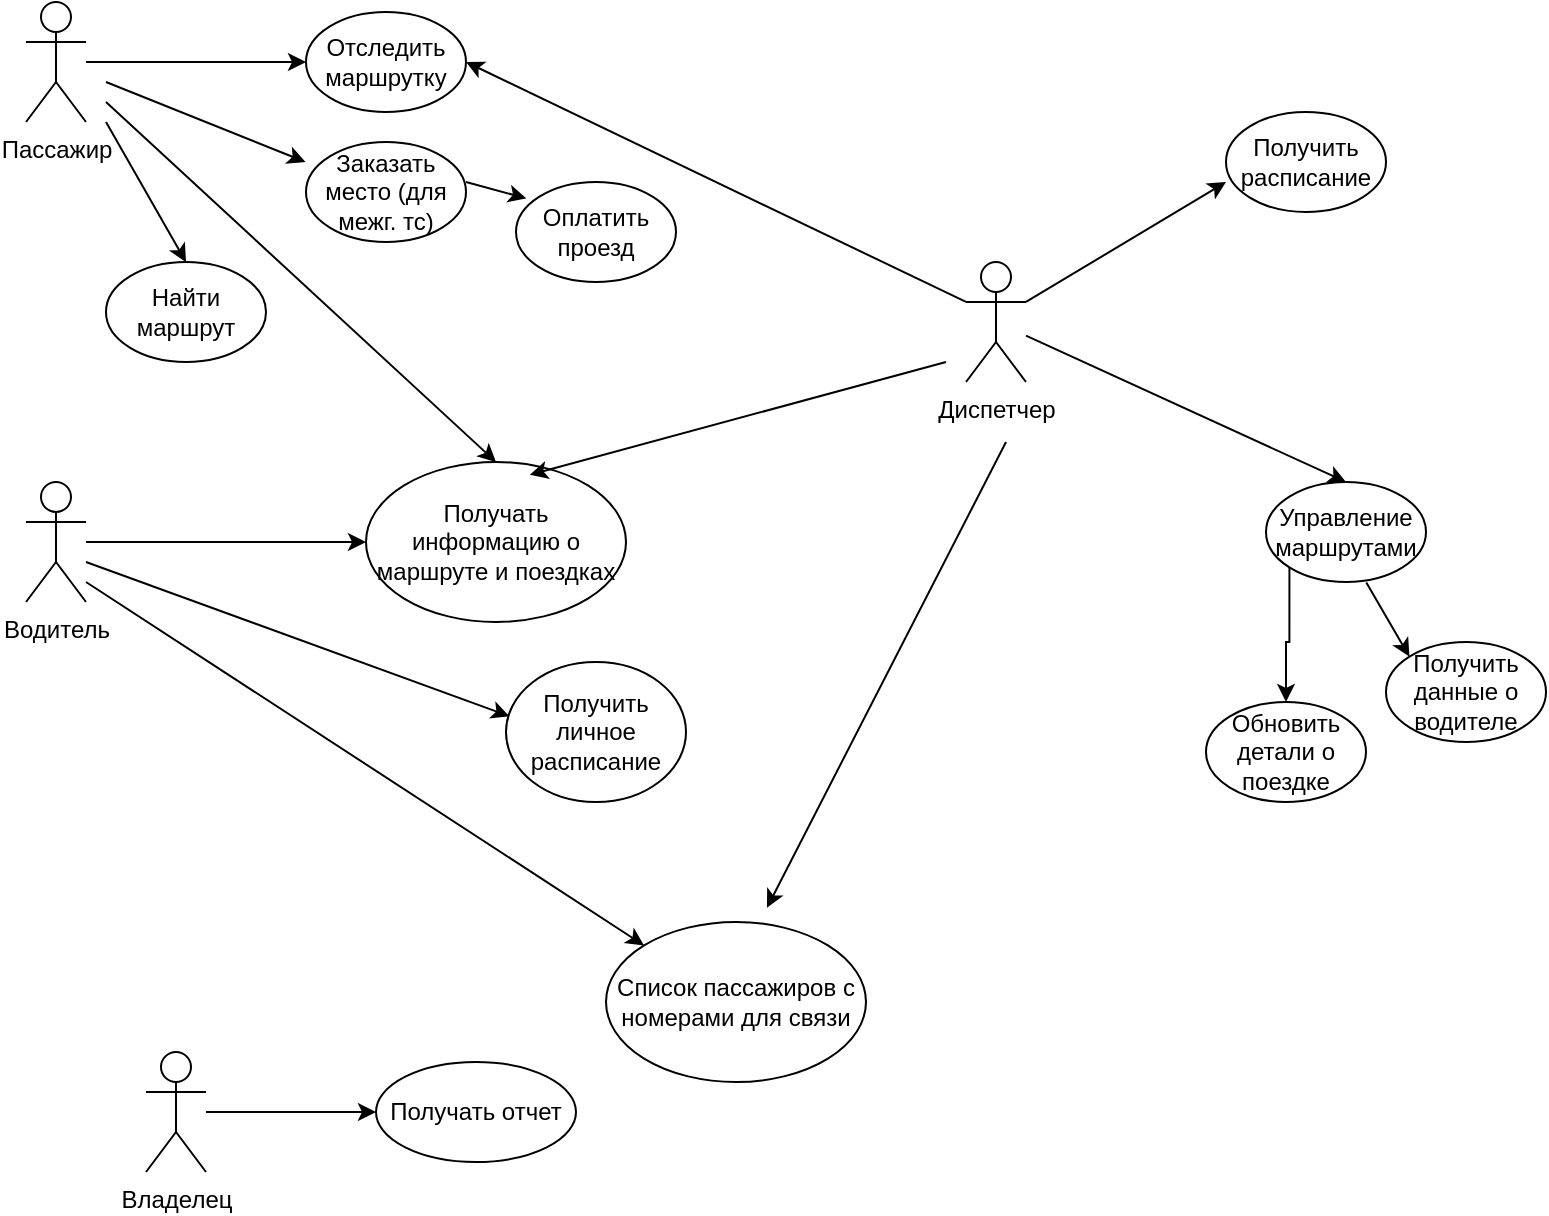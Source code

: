 <mxfile version="26.0.3">
  <diagram name="Страница — 1" id="-M0b2LAnIcLKDNaMOBhy">
    <mxGraphModel dx="1518" dy="666" grid="1" gridSize="10" guides="1" tooltips="1" connect="1" arrows="1" fold="1" page="1" pageScale="1" pageWidth="827" pageHeight="1169" math="0" shadow="0">
      <root>
        <mxCell id="0" />
        <mxCell id="1" parent="0" />
        <mxCell id="iEGR4E654-4deKAS1NUU-21" value="" style="edgeStyle=orthogonalEdgeStyle;rounded=0;orthogonalLoop=1;jettySize=auto;html=1;" edge="1" parent="1" source="iEGR4E654-4deKAS1NUU-1" target="iEGR4E654-4deKAS1NUU-17">
          <mxGeometry relative="1" as="geometry" />
        </mxCell>
        <mxCell id="iEGR4E654-4deKAS1NUU-1" value="Водитель" style="shape=umlActor;verticalLabelPosition=bottom;verticalAlign=top;html=1;outlineConnect=0;" vertex="1" parent="1">
          <mxGeometry x="60" y="270" width="30" height="60" as="geometry" />
        </mxCell>
        <mxCell id="iEGR4E654-4deKAS1NUU-9" value="" style="edgeStyle=orthogonalEdgeStyle;rounded=0;orthogonalLoop=1;jettySize=auto;html=1;" edge="1" parent="1" source="iEGR4E654-4deKAS1NUU-2" target="iEGR4E654-4deKAS1NUU-7">
          <mxGeometry relative="1" as="geometry" />
        </mxCell>
        <mxCell id="iEGR4E654-4deKAS1NUU-2" value="Пассажир" style="shape=umlActor;verticalLabelPosition=bottom;verticalAlign=top;html=1;outlineConnect=0;" vertex="1" parent="1">
          <mxGeometry x="60" y="30" width="30" height="60" as="geometry" />
        </mxCell>
        <mxCell id="iEGR4E654-4deKAS1NUU-3" value="Диспетчер" style="shape=umlActor;verticalLabelPosition=bottom;verticalAlign=top;html=1;outlineConnect=0;" vertex="1" parent="1">
          <mxGeometry x="530" y="160" width="30" height="60" as="geometry" />
        </mxCell>
        <mxCell id="iEGR4E654-4deKAS1NUU-32" value="" style="edgeStyle=orthogonalEdgeStyle;rounded=0;orthogonalLoop=1;jettySize=auto;html=1;" edge="1" parent="1" source="iEGR4E654-4deKAS1NUU-4" target="iEGR4E654-4deKAS1NUU-31">
          <mxGeometry relative="1" as="geometry" />
        </mxCell>
        <mxCell id="iEGR4E654-4deKAS1NUU-4" value="Владелец" style="shape=umlActor;verticalLabelPosition=bottom;verticalAlign=top;html=1;outlineConnect=0;" vertex="1" parent="1">
          <mxGeometry x="120" y="555" width="30" height="60" as="geometry" />
        </mxCell>
        <mxCell id="iEGR4E654-4deKAS1NUU-7" value="Отследить маршрутку" style="ellipse;whiteSpace=wrap;html=1;" vertex="1" parent="1">
          <mxGeometry x="200" y="35" width="80" height="50" as="geometry" />
        </mxCell>
        <mxCell id="iEGR4E654-4deKAS1NUU-14" value="Заказать место (для межг. тс)" style="ellipse;whiteSpace=wrap;html=1;" vertex="1" parent="1">
          <mxGeometry x="200" y="100" width="80" height="50" as="geometry" />
        </mxCell>
        <mxCell id="iEGR4E654-4deKAS1NUU-15" value="" style="endArrow=classic;html=1;rounded=0;entryX=-0.003;entryY=0.2;entryDx=0;entryDy=0;entryPerimeter=0;" edge="1" parent="1" target="iEGR4E654-4deKAS1NUU-14">
          <mxGeometry width="50" height="50" relative="1" as="geometry">
            <mxPoint x="100" y="70" as="sourcePoint" />
            <mxPoint x="170" y="70" as="targetPoint" />
          </mxGeometry>
        </mxCell>
        <mxCell id="iEGR4E654-4deKAS1NUU-17" value="Получать информацию о маршруте и поездках" style="ellipse;whiteSpace=wrap;html=1;" vertex="1" parent="1">
          <mxGeometry x="230" y="260" width="130" height="80" as="geometry" />
        </mxCell>
        <mxCell id="iEGR4E654-4deKAS1NUU-19" value="" style="endArrow=classic;html=1;rounded=0;entryX=0.5;entryY=0;entryDx=0;entryDy=0;" edge="1" parent="1" target="iEGR4E654-4deKAS1NUU-17">
          <mxGeometry width="50" height="50" relative="1" as="geometry">
            <mxPoint x="100" y="80" as="sourcePoint" />
            <mxPoint x="160" y="140" as="targetPoint" />
          </mxGeometry>
        </mxCell>
        <mxCell id="iEGR4E654-4deKAS1NUU-38" style="edgeStyle=orthogonalEdgeStyle;rounded=0;orthogonalLoop=1;jettySize=auto;html=1;exitX=0;exitY=1;exitDx=0;exitDy=0;entryX=0.5;entryY=0;entryDx=0;entryDy=0;" edge="1" parent="1" source="iEGR4E654-4deKAS1NUU-25" target="iEGR4E654-4deKAS1NUU-37">
          <mxGeometry relative="1" as="geometry" />
        </mxCell>
        <mxCell id="iEGR4E654-4deKAS1NUU-25" value="Управление маршрутами" style="ellipse;whiteSpace=wrap;html=1;" vertex="1" parent="1">
          <mxGeometry x="680" y="270" width="80" height="50" as="geometry" />
        </mxCell>
        <mxCell id="iEGR4E654-4deKAS1NUU-26" value="" style="endArrow=classic;html=1;rounded=0;entryX=0.5;entryY=0;entryDx=0;entryDy=0;" edge="1" parent="1" source="iEGR4E654-4deKAS1NUU-3" target="iEGR4E654-4deKAS1NUU-25">
          <mxGeometry width="50" height="50" relative="1" as="geometry">
            <mxPoint x="510" y="60" as="sourcePoint" />
            <mxPoint x="480" y="120" as="targetPoint" />
          </mxGeometry>
        </mxCell>
        <mxCell id="iEGR4E654-4deKAS1NUU-27" value="" style="endArrow=classic;html=1;rounded=0;entryX=0.63;entryY=0.08;entryDx=0;entryDy=0;entryPerimeter=0;" edge="1" parent="1" target="iEGR4E654-4deKAS1NUU-17">
          <mxGeometry width="50" height="50" relative="1" as="geometry">
            <mxPoint x="520" y="210" as="sourcePoint" />
            <mxPoint x="370" y="200" as="targetPoint" />
          </mxGeometry>
        </mxCell>
        <mxCell id="iEGR4E654-4deKAS1NUU-29" value="&lt;div&gt;Получить данные о водителе&lt;/div&gt;" style="ellipse;whiteSpace=wrap;html=1;" vertex="1" parent="1">
          <mxGeometry x="740" y="350" width="80" height="50" as="geometry" />
        </mxCell>
        <mxCell id="iEGR4E654-4deKAS1NUU-30" value="" style="endArrow=classic;html=1;rounded=0;entryX=0;entryY=0;entryDx=0;entryDy=0;exitX=0.627;exitY=1.004;exitDx=0;exitDy=0;exitPerimeter=0;" edge="1" parent="1" source="iEGR4E654-4deKAS1NUU-25" target="iEGR4E654-4deKAS1NUU-29">
          <mxGeometry width="50" height="50" relative="1" as="geometry">
            <mxPoint x="760" y="290" as="sourcePoint" />
            <mxPoint x="810" y="240" as="targetPoint" />
          </mxGeometry>
        </mxCell>
        <mxCell id="iEGR4E654-4deKAS1NUU-31" value="Получать отчет" style="ellipse;whiteSpace=wrap;html=1;" vertex="1" parent="1">
          <mxGeometry x="235" y="560" width="100" height="50" as="geometry" />
        </mxCell>
        <mxCell id="iEGR4E654-4deKAS1NUU-33" value="&lt;div&gt;Оплатить проезд&lt;/div&gt;" style="ellipse;whiteSpace=wrap;html=1;" vertex="1" parent="1">
          <mxGeometry x="305" y="120" width="80" height="50" as="geometry" />
        </mxCell>
        <mxCell id="iEGR4E654-4deKAS1NUU-36" value="" style="endArrow=classic;html=1;rounded=0;entryX=0.065;entryY=0.164;entryDx=0;entryDy=0;entryPerimeter=0;" edge="1" parent="1" target="iEGR4E654-4deKAS1NUU-33">
          <mxGeometry width="50" height="50" relative="1" as="geometry">
            <mxPoint x="280" y="120" as="sourcePoint" />
            <mxPoint x="330" y="70" as="targetPoint" />
          </mxGeometry>
        </mxCell>
        <mxCell id="iEGR4E654-4deKAS1NUU-37" value="Обновить детали о поездке" style="ellipse;whiteSpace=wrap;html=1;" vertex="1" parent="1">
          <mxGeometry x="650" y="380" width="80" height="50" as="geometry" />
        </mxCell>
        <mxCell id="iEGR4E654-4deKAS1NUU-40" value="Найти маршрут" style="ellipse;whiteSpace=wrap;html=1;" vertex="1" parent="1">
          <mxGeometry x="100" y="160" width="80" height="50" as="geometry" />
        </mxCell>
        <mxCell id="iEGR4E654-4deKAS1NUU-41" value="" style="endArrow=classic;html=1;rounded=0;entryX=0.5;entryY=0;entryDx=0;entryDy=0;" edge="1" parent="1" target="iEGR4E654-4deKAS1NUU-40">
          <mxGeometry width="50" height="50" relative="1" as="geometry">
            <mxPoint x="100" y="90" as="sourcePoint" />
            <mxPoint x="295" y="270" as="targetPoint" />
          </mxGeometry>
        </mxCell>
        <mxCell id="iEGR4E654-4deKAS1NUU-43" value="Получить личное расписание" style="ellipse;whiteSpace=wrap;html=1;" vertex="1" parent="1">
          <mxGeometry x="300" y="360" width="90" height="70" as="geometry" />
        </mxCell>
        <mxCell id="iEGR4E654-4deKAS1NUU-44" value="" style="endArrow=classic;html=1;rounded=0;entryX=0.019;entryY=0.387;entryDx=0;entryDy=0;entryPerimeter=0;" edge="1" parent="1" target="iEGR4E654-4deKAS1NUU-43">
          <mxGeometry width="50" height="50" relative="1" as="geometry">
            <mxPoint x="90" y="310" as="sourcePoint" />
            <mxPoint x="285" y="490" as="targetPoint" />
          </mxGeometry>
        </mxCell>
        <mxCell id="iEGR4E654-4deKAS1NUU-48" value="Список пассажиров с номерами для связи" style="ellipse;whiteSpace=wrap;html=1;" vertex="1" parent="1">
          <mxGeometry x="350" y="490" width="130" height="80" as="geometry" />
        </mxCell>
        <mxCell id="iEGR4E654-4deKAS1NUU-49" value="" style="endArrow=classic;html=1;rounded=0;entryX=0;entryY=0;entryDx=0;entryDy=0;" edge="1" parent="1" target="iEGR4E654-4deKAS1NUU-48">
          <mxGeometry width="50" height="50" relative="1" as="geometry">
            <mxPoint x="90" y="320" as="sourcePoint" />
            <mxPoint x="376" y="389" as="targetPoint" />
          </mxGeometry>
        </mxCell>
        <mxCell id="iEGR4E654-4deKAS1NUU-52" value="" style="endArrow=classic;html=1;rounded=0;entryX=0.619;entryY=-0.089;entryDx=0;entryDy=0;entryPerimeter=0;" edge="1" parent="1" target="iEGR4E654-4deKAS1NUU-48">
          <mxGeometry width="50" height="50" relative="1" as="geometry">
            <mxPoint x="550" y="250" as="sourcePoint" />
            <mxPoint x="360" y="400" as="targetPoint" />
          </mxGeometry>
        </mxCell>
        <mxCell id="iEGR4E654-4deKAS1NUU-53" value="" style="endArrow=classic;html=1;rounded=0;entryX=0.5;entryY=0;entryDx=0;entryDy=0;exitX=0;exitY=0.333;exitDx=0;exitDy=0;exitPerimeter=0;" edge="1" parent="1" source="iEGR4E654-4deKAS1NUU-3">
          <mxGeometry width="50" height="50" relative="1" as="geometry">
            <mxPoint x="470" y="-90" as="sourcePoint" />
            <mxPoint x="280" y="60" as="targetPoint" />
          </mxGeometry>
        </mxCell>
        <mxCell id="iEGR4E654-4deKAS1NUU-55" value="" style="endArrow=classic;html=1;rounded=0;exitX=1;exitY=0.333;exitDx=0;exitDy=0;exitPerimeter=0;" edge="1" parent="1" source="iEGR4E654-4deKAS1NUU-3">
          <mxGeometry width="50" height="50" relative="1" as="geometry">
            <mxPoint x="700" y="60" as="sourcePoint" />
            <mxPoint x="660" y="120" as="targetPoint" />
          </mxGeometry>
        </mxCell>
        <mxCell id="iEGR4E654-4deKAS1NUU-56" value="Получить расписание " style="ellipse;whiteSpace=wrap;html=1;" vertex="1" parent="1">
          <mxGeometry x="660" y="85" width="80" height="50" as="geometry" />
        </mxCell>
      </root>
    </mxGraphModel>
  </diagram>
</mxfile>
